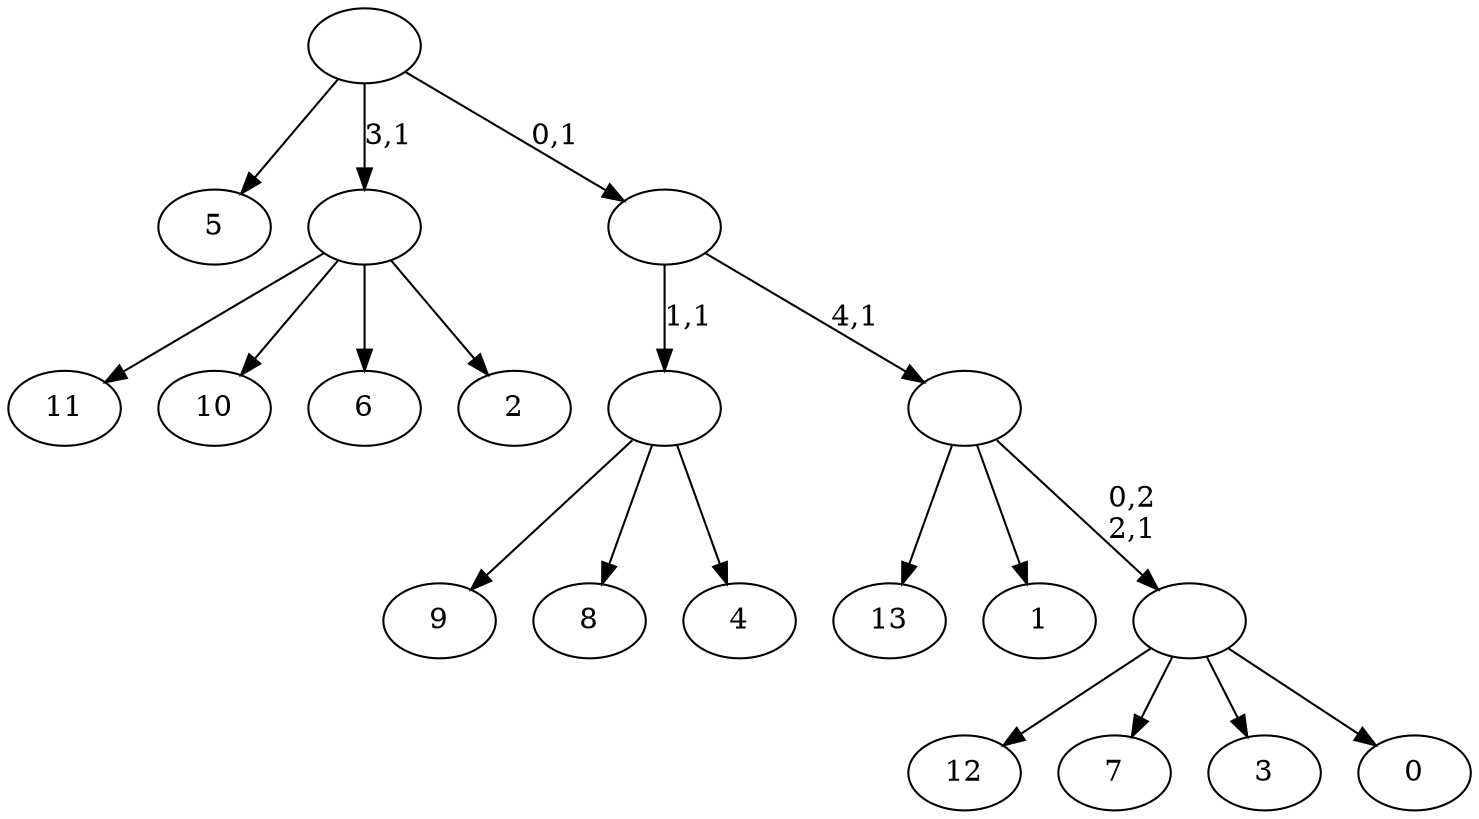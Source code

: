 digraph T {
	19 [label="13"]
	18 [label="12"]
	17 [label="11"]
	16 [label="10"]
	15 [label="9"]
	14 [label="8"]
	13 [label="7"]
	12 [label="6"]
	11 [label="5"]
	10 [label="4"]
	9 [label=""]
	8 [label="3"]
	7 [label="2"]
	6 [label=""]
	5 [label="1"]
	4 [label="0"]
	3 [label=""]
	2 [label=""]
	1 [label=""]
	0 [label=""]
	9 -> 15 [label=""]
	9 -> 14 [label=""]
	9 -> 10 [label=""]
	6 -> 17 [label=""]
	6 -> 16 [label=""]
	6 -> 12 [label=""]
	6 -> 7 [label=""]
	3 -> 18 [label=""]
	3 -> 13 [label=""]
	3 -> 8 [label=""]
	3 -> 4 [label=""]
	2 -> 19 [label=""]
	2 -> 5 [label=""]
	2 -> 3 [label="0,2\n2,1"]
	1 -> 9 [label="1,1"]
	1 -> 2 [label="4,1"]
	0 -> 11 [label=""]
	0 -> 6 [label="3,1"]
	0 -> 1 [label="0,1"]
}
